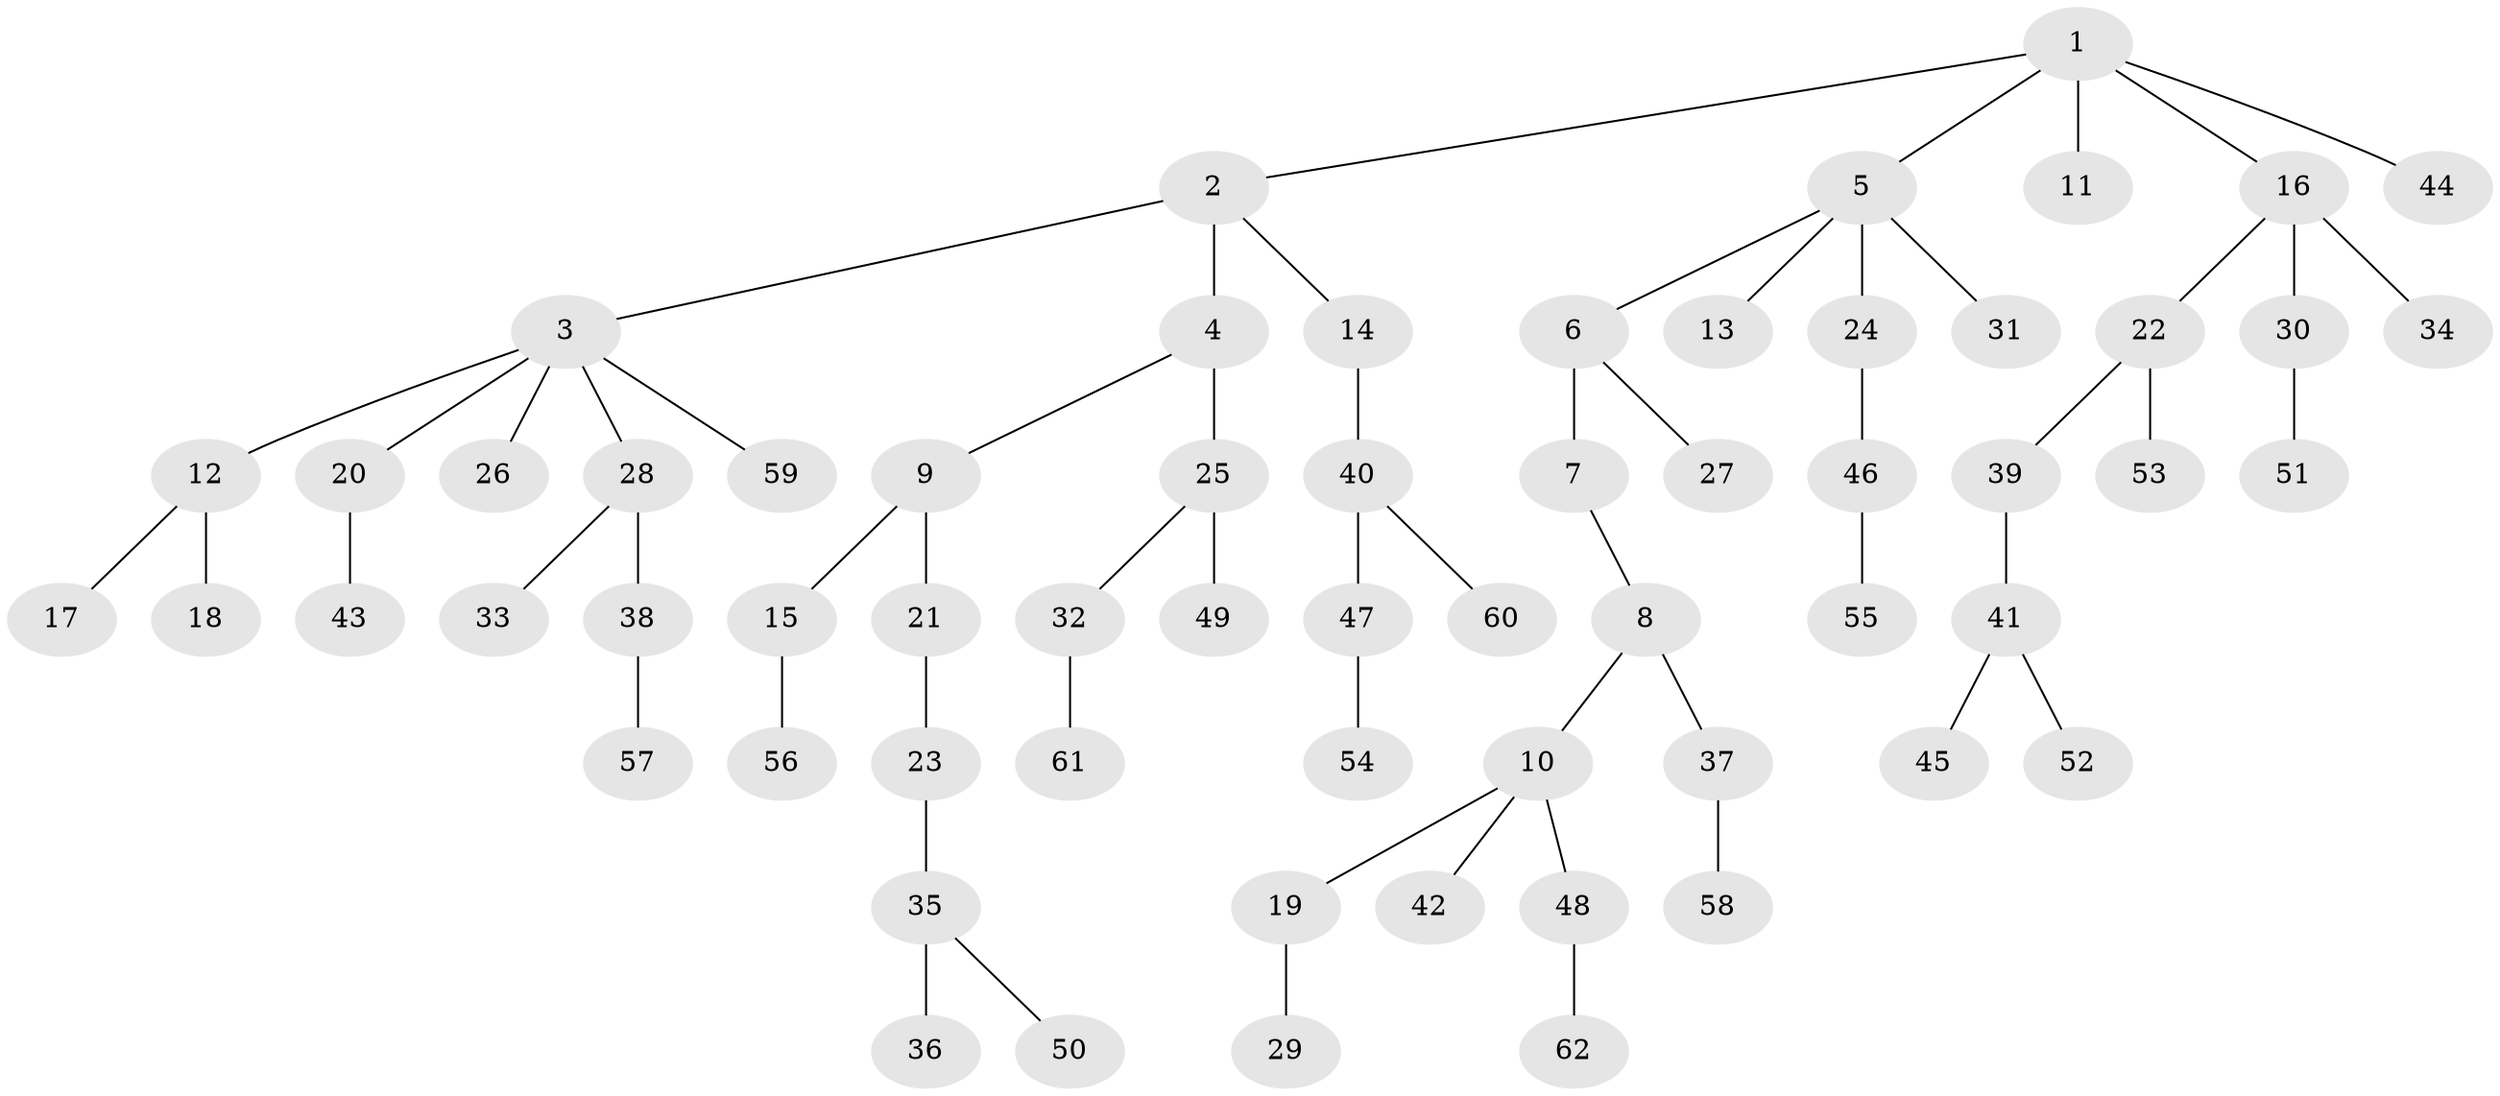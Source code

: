 // original degree distribution, {6: 0.024390243902439025, 7: 0.008130081300813009, 3: 0.14634146341463414, 4: 0.08943089430894309, 5: 0.016260162601626018, 1: 0.5284552845528455, 2: 0.18699186991869918}
// Generated by graph-tools (version 1.1) at 2025/51/03/04/25 22:51:38]
// undirected, 62 vertices, 61 edges
graph export_dot {
  node [color=gray90,style=filled];
  1;
  2;
  3;
  4;
  5;
  6;
  7;
  8;
  9;
  10;
  11;
  12;
  13;
  14;
  15;
  16;
  17;
  18;
  19;
  20;
  21;
  22;
  23;
  24;
  25;
  26;
  27;
  28;
  29;
  30;
  31;
  32;
  33;
  34;
  35;
  36;
  37;
  38;
  39;
  40;
  41;
  42;
  43;
  44;
  45;
  46;
  47;
  48;
  49;
  50;
  51;
  52;
  53;
  54;
  55;
  56;
  57;
  58;
  59;
  60;
  61;
  62;
  1 -- 2 [weight=1.0];
  1 -- 5 [weight=1.0];
  1 -- 11 [weight=1.0];
  1 -- 16 [weight=1.0];
  1 -- 44 [weight=1.0];
  2 -- 3 [weight=1.0];
  2 -- 4 [weight=2.0];
  2 -- 14 [weight=1.0];
  3 -- 12 [weight=1.0];
  3 -- 20 [weight=1.0];
  3 -- 26 [weight=1.0];
  3 -- 28 [weight=1.0];
  3 -- 59 [weight=1.0];
  4 -- 9 [weight=1.0];
  4 -- 25 [weight=1.0];
  5 -- 6 [weight=1.0];
  5 -- 13 [weight=1.0];
  5 -- 24 [weight=1.0];
  5 -- 31 [weight=1.0];
  6 -- 7 [weight=1.0];
  6 -- 27 [weight=1.0];
  7 -- 8 [weight=1.0];
  8 -- 10 [weight=1.0];
  8 -- 37 [weight=1.0];
  9 -- 15 [weight=1.0];
  9 -- 21 [weight=1.0];
  10 -- 19 [weight=1.0];
  10 -- 42 [weight=1.0];
  10 -- 48 [weight=1.0];
  12 -- 17 [weight=1.0];
  12 -- 18 [weight=1.0];
  14 -- 40 [weight=1.0];
  15 -- 56 [weight=1.0];
  16 -- 22 [weight=1.0];
  16 -- 30 [weight=3.0];
  16 -- 34 [weight=1.0];
  19 -- 29 [weight=1.0];
  20 -- 43 [weight=1.0];
  21 -- 23 [weight=1.0];
  22 -- 39 [weight=1.0];
  22 -- 53 [weight=1.0];
  23 -- 35 [weight=1.0];
  24 -- 46 [weight=2.0];
  25 -- 32 [weight=1.0];
  25 -- 49 [weight=2.0];
  28 -- 33 [weight=1.0];
  28 -- 38 [weight=1.0];
  30 -- 51 [weight=1.0];
  32 -- 61 [weight=1.0];
  35 -- 36 [weight=2.0];
  35 -- 50 [weight=1.0];
  37 -- 58 [weight=1.0];
  38 -- 57 [weight=1.0];
  39 -- 41 [weight=2.0];
  40 -- 47 [weight=1.0];
  40 -- 60 [weight=1.0];
  41 -- 45 [weight=1.0];
  41 -- 52 [weight=1.0];
  46 -- 55 [weight=1.0];
  47 -- 54 [weight=1.0];
  48 -- 62 [weight=1.0];
}
